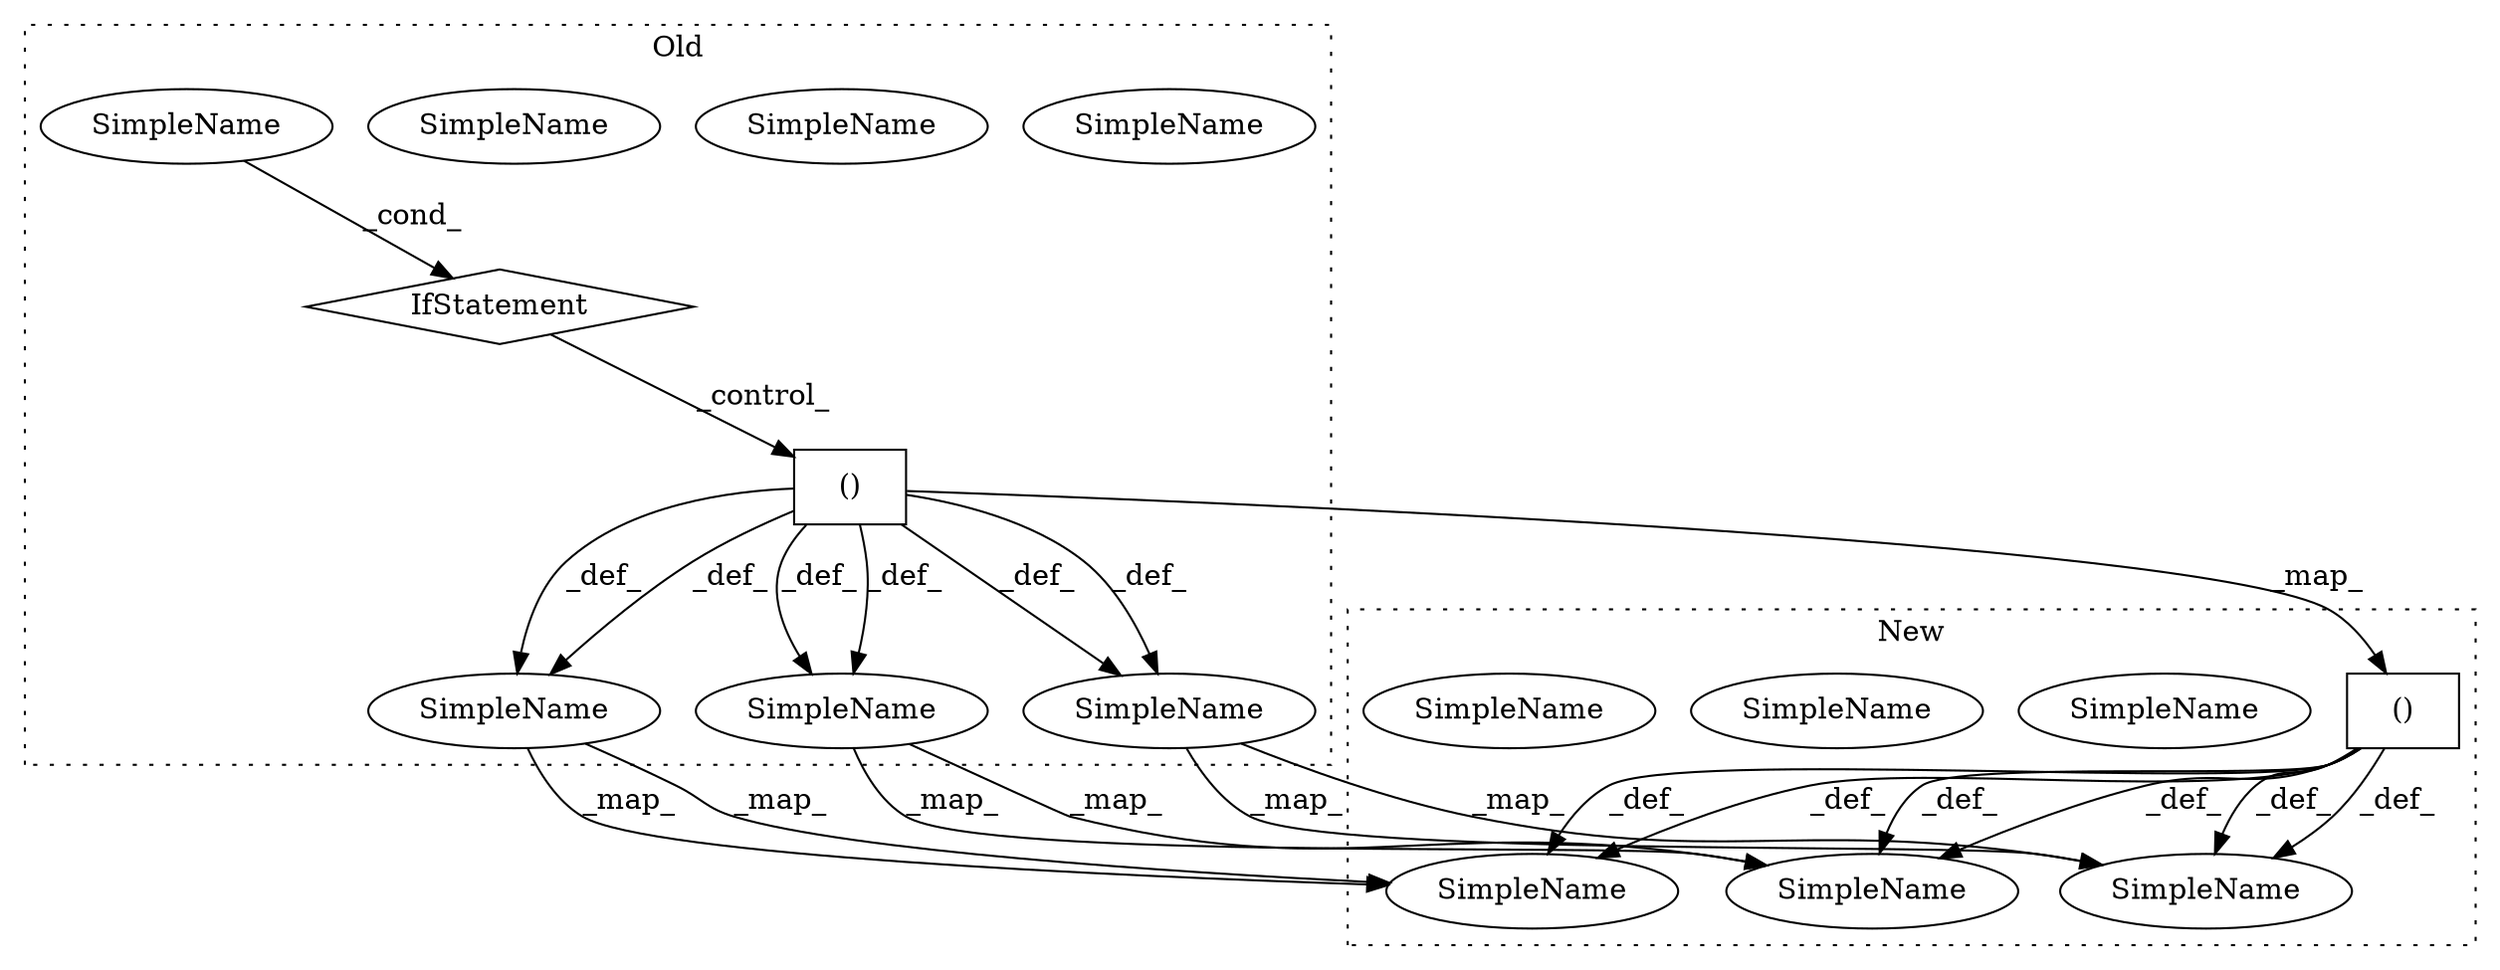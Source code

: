digraph G {
subgraph cluster0 {
1 [label="()" a="106" s="613" l="53" shape="box"];
3 [label="SimpleName" a="42" s="674" l="4" shape="ellipse"];
6 [label="SimpleName" a="42" s="674" l="4" shape="ellipse"];
7 [label="SimpleName" a="42" s="973" l="5" shape="ellipse"];
10 [label="SimpleName" a="42" s="973" l="5" shape="ellipse"];
11 [label="SimpleName" a="42" s="1019" l="1" shape="ellipse"];
14 [label="SimpleName" a="42" s="1019" l="1" shape="ellipse"];
15 [label="IfStatement" a="25" s="355,418" l="4,2" shape="diamond"];
16 [label="SimpleName" a="42" s="" l="" shape="ellipse"];
label = "Old";
style="dotted";
}
subgraph cluster1 {
2 [label="()" a="106" s="581" l="65" shape="box"];
4 [label="SimpleName" a="42" s="654" l="4" shape="ellipse"];
5 [label="SimpleName" a="42" s="654" l="4" shape="ellipse"];
8 [label="SimpleName" a="42" s="953" l="5" shape="ellipse"];
9 [label="SimpleName" a="42" s="953" l="5" shape="ellipse"];
12 [label="SimpleName" a="42" s="999" l="1" shape="ellipse"];
13 [label="SimpleName" a="42" s="999" l="1" shape="ellipse"];
label = "New";
style="dotted";
}
1 -> 2 [label="_map_"];
1 -> 14 [label="_def_"];
1 -> 6 [label="_def_"];
1 -> 6 [label="_def_"];
1 -> 10 [label="_def_"];
1 -> 10 [label="_def_"];
1 -> 14 [label="_def_"];
2 -> 5 [label="_def_"];
2 -> 13 [label="_def_"];
2 -> 5 [label="_def_"];
2 -> 13 [label="_def_"];
2 -> 9 [label="_def_"];
2 -> 9 [label="_def_"];
6 -> 5 [label="_map_"];
6 -> 5 [label="_map_"];
10 -> 9 [label="_map_"];
10 -> 9 [label="_map_"];
14 -> 13 [label="_map_"];
14 -> 13 [label="_map_"];
15 -> 1 [label="_control_"];
16 -> 15 [label="_cond_"];
}